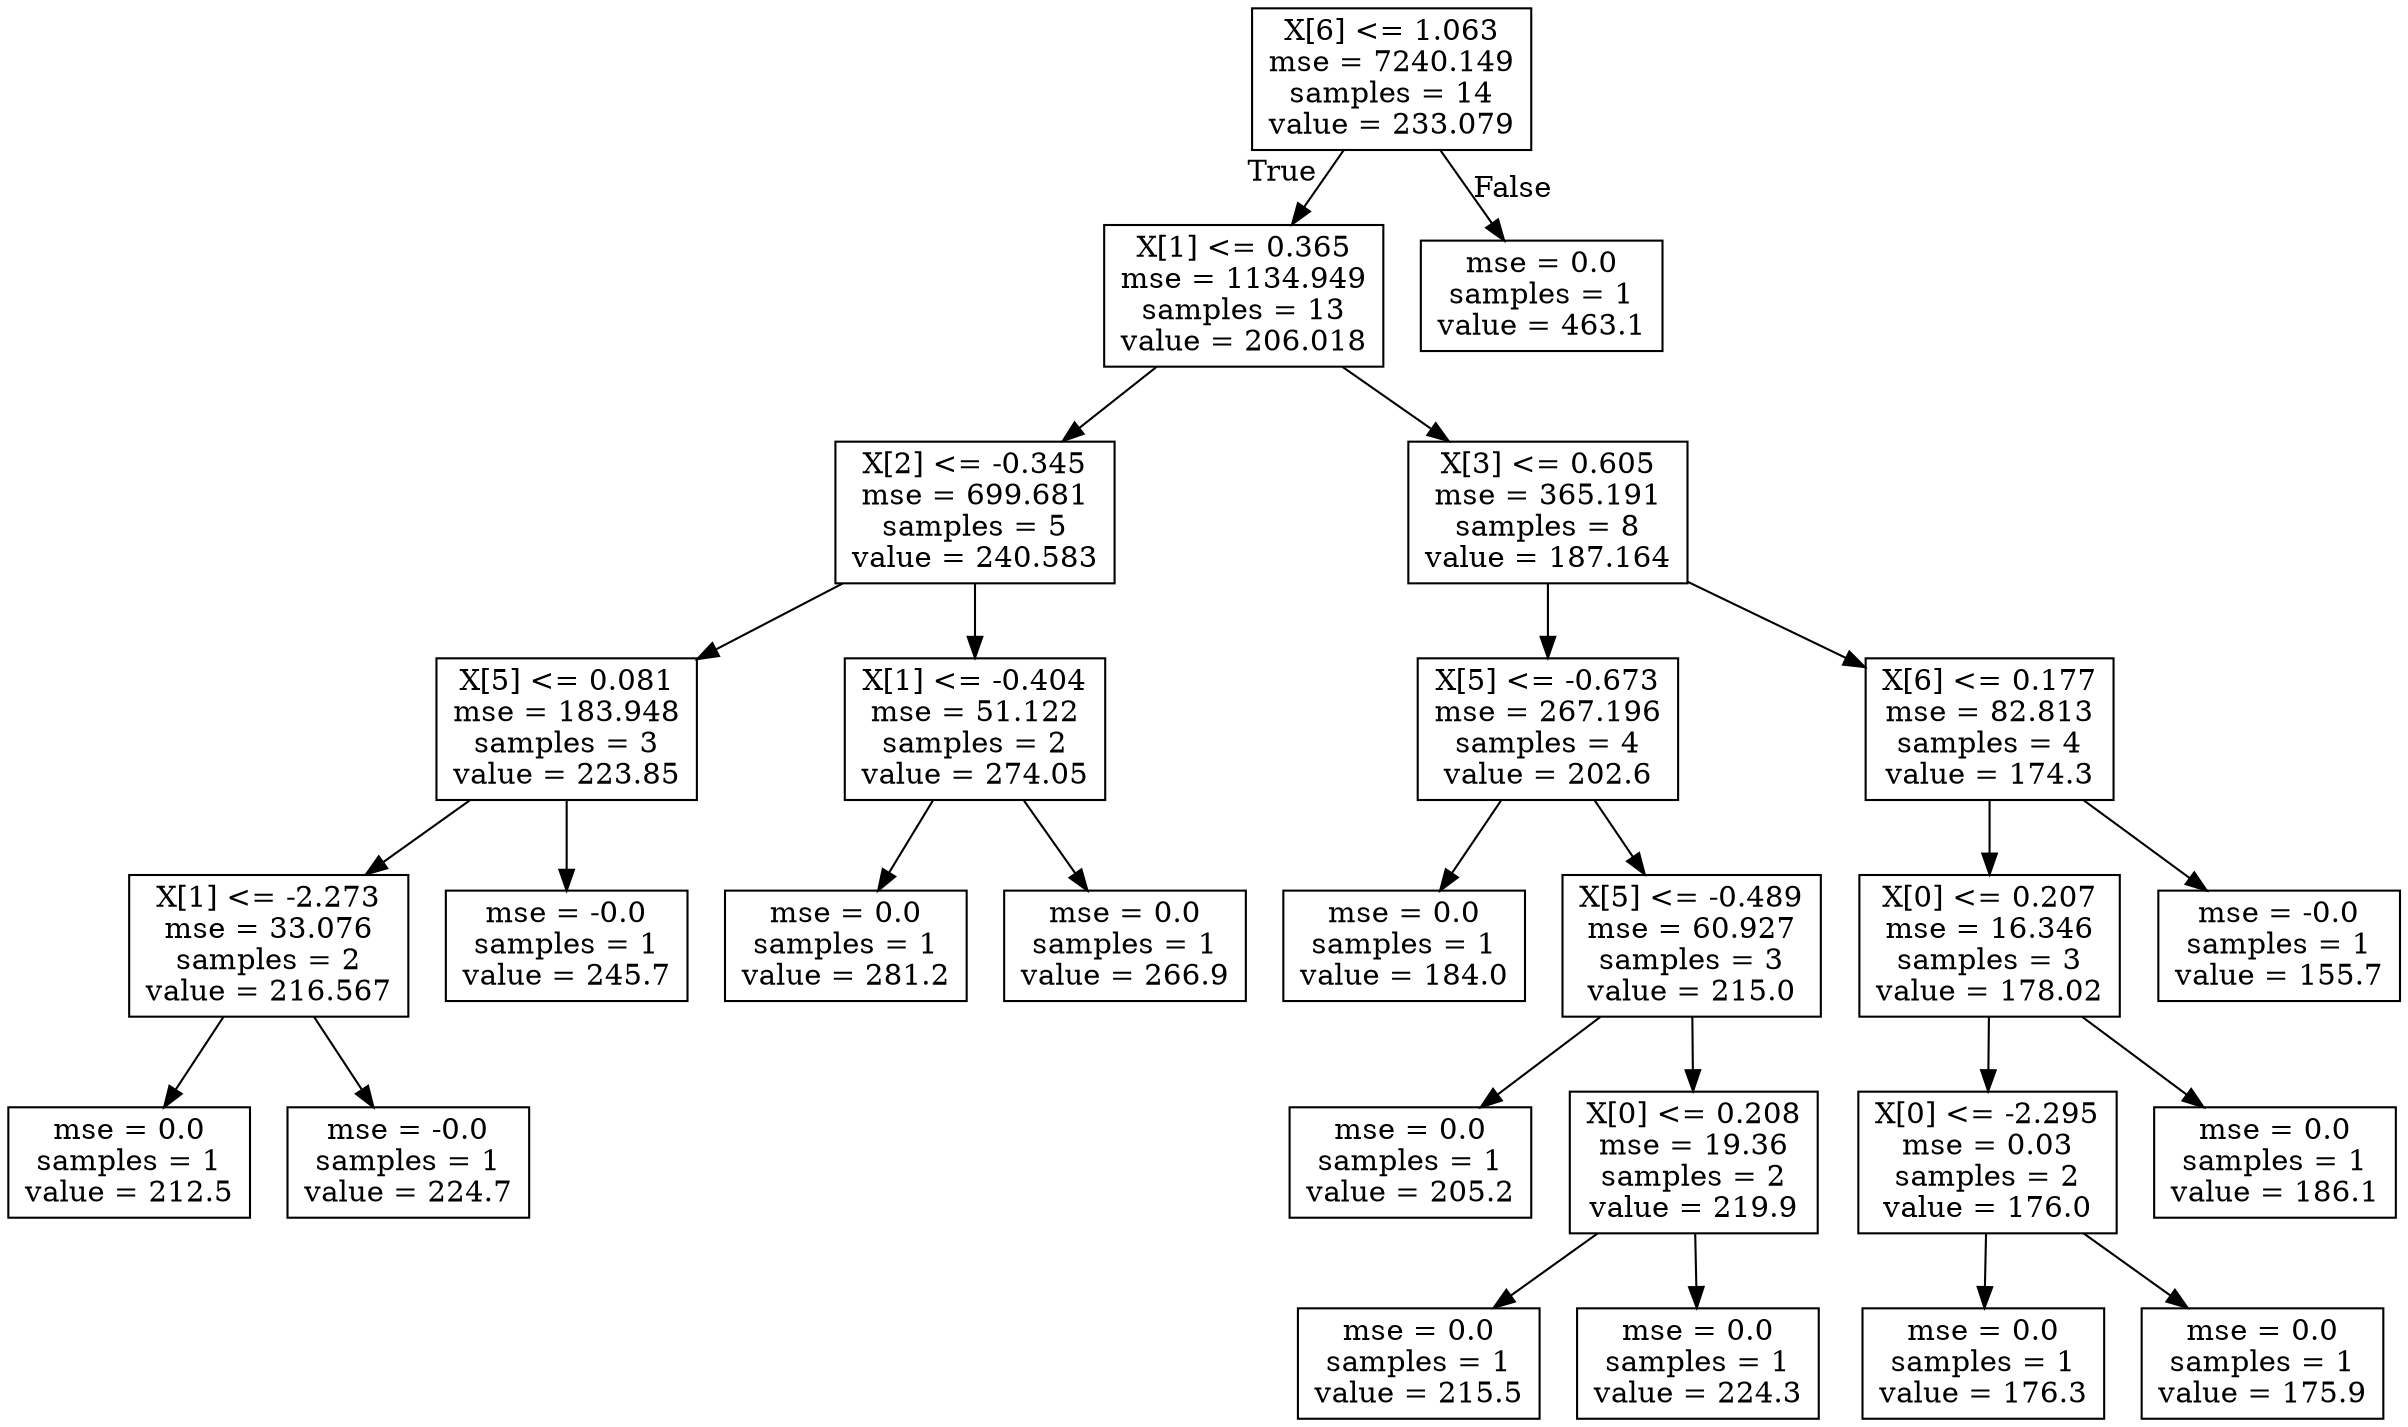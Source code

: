 digraph Tree {
node [shape=box] ;
0 [label="X[6] <= 1.063\nmse = 7240.149\nsamples = 14\nvalue = 233.079"] ;
1 [label="X[1] <= 0.365\nmse = 1134.949\nsamples = 13\nvalue = 206.018"] ;
0 -> 1 [labeldistance=2.5, labelangle=45, headlabel="True"] ;
2 [label="X[2] <= -0.345\nmse = 699.681\nsamples = 5\nvalue = 240.583"] ;
1 -> 2 ;
3 [label="X[5] <= 0.081\nmse = 183.948\nsamples = 3\nvalue = 223.85"] ;
2 -> 3 ;
4 [label="X[1] <= -2.273\nmse = 33.076\nsamples = 2\nvalue = 216.567"] ;
3 -> 4 ;
5 [label="mse = 0.0\nsamples = 1\nvalue = 212.5"] ;
4 -> 5 ;
6 [label="mse = -0.0\nsamples = 1\nvalue = 224.7"] ;
4 -> 6 ;
7 [label="mse = -0.0\nsamples = 1\nvalue = 245.7"] ;
3 -> 7 ;
8 [label="X[1] <= -0.404\nmse = 51.122\nsamples = 2\nvalue = 274.05"] ;
2 -> 8 ;
9 [label="mse = 0.0\nsamples = 1\nvalue = 281.2"] ;
8 -> 9 ;
10 [label="mse = 0.0\nsamples = 1\nvalue = 266.9"] ;
8 -> 10 ;
11 [label="X[3] <= 0.605\nmse = 365.191\nsamples = 8\nvalue = 187.164"] ;
1 -> 11 ;
12 [label="X[5] <= -0.673\nmse = 267.196\nsamples = 4\nvalue = 202.6"] ;
11 -> 12 ;
13 [label="mse = 0.0\nsamples = 1\nvalue = 184.0"] ;
12 -> 13 ;
14 [label="X[5] <= -0.489\nmse = 60.927\nsamples = 3\nvalue = 215.0"] ;
12 -> 14 ;
15 [label="mse = 0.0\nsamples = 1\nvalue = 205.2"] ;
14 -> 15 ;
16 [label="X[0] <= 0.208\nmse = 19.36\nsamples = 2\nvalue = 219.9"] ;
14 -> 16 ;
17 [label="mse = 0.0\nsamples = 1\nvalue = 215.5"] ;
16 -> 17 ;
18 [label="mse = 0.0\nsamples = 1\nvalue = 224.3"] ;
16 -> 18 ;
19 [label="X[6] <= 0.177\nmse = 82.813\nsamples = 4\nvalue = 174.3"] ;
11 -> 19 ;
20 [label="X[0] <= 0.207\nmse = 16.346\nsamples = 3\nvalue = 178.02"] ;
19 -> 20 ;
21 [label="X[0] <= -2.295\nmse = 0.03\nsamples = 2\nvalue = 176.0"] ;
20 -> 21 ;
22 [label="mse = 0.0\nsamples = 1\nvalue = 176.3"] ;
21 -> 22 ;
23 [label="mse = 0.0\nsamples = 1\nvalue = 175.9"] ;
21 -> 23 ;
24 [label="mse = 0.0\nsamples = 1\nvalue = 186.1"] ;
20 -> 24 ;
25 [label="mse = -0.0\nsamples = 1\nvalue = 155.7"] ;
19 -> 25 ;
26 [label="mse = 0.0\nsamples = 1\nvalue = 463.1"] ;
0 -> 26 [labeldistance=2.5, labelangle=-45, headlabel="False"] ;
}
